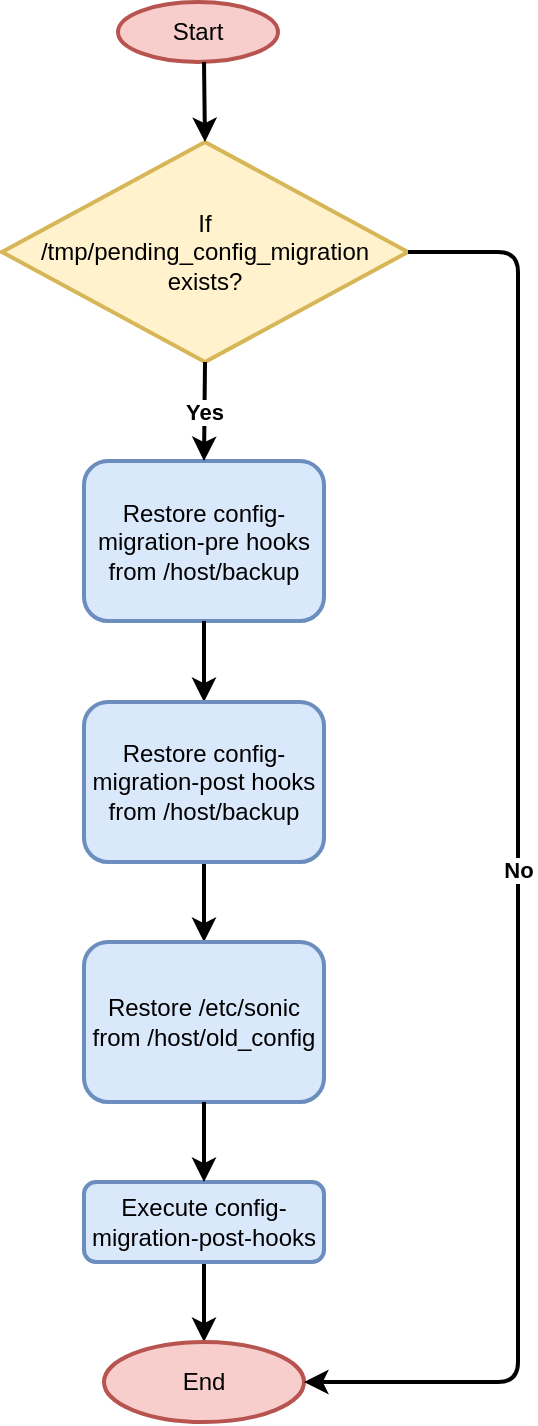 <mxfile pages="1" version="11.2.5" type="device"><diagram id="C5RBs43oDa-KdzZeNtuy" name="Page-1"><mxGraphModel dx="1086" dy="767" grid="1" gridSize="10" guides="1" tooltips="1" connect="1" arrows="1" fold="1" page="1" pageScale="1" pageWidth="827" pageHeight="1169" math="0" shadow="0"><root><mxCell id="WIyWlLk6GJQsqaUBKTNV-0"/><mxCell id="WIyWlLk6GJQsqaUBKTNV-1" parent="WIyWlLk6GJQsqaUBKTNV-0"/><mxCell id="sE5S9ygHBYrxhXhZ6KNF-0" value="Start" style="ellipse;whiteSpace=wrap;html=1;strokeWidth=2;fillColor=#f8cecc;strokeColor=#b85450;" parent="WIyWlLk6GJQsqaUBKTNV-1" vertex="1"><mxGeometry x="370" y="90" width="80" height="30" as="geometry"/></mxCell><mxCell id="sE5S9ygHBYrxhXhZ6KNF-13" value="Restore config-migration-pre&amp;nbsp;hooks from /host/backup" style="rounded=1;whiteSpace=wrap;html=1;fontSize=12;glass=0;strokeWidth=2;shadow=0;fillColor=#dae8fc;strokeColor=#6c8ebf;" parent="WIyWlLk6GJQsqaUBKTNV-1" vertex="1"><mxGeometry x="353" y="319.5" width="120" height="80" as="geometry"/></mxCell><mxCell id="sE5S9ygHBYrxhXhZ6KNF-16" value="" style="endArrow=classic;html=1;exitX=0.5;exitY=1;exitDx=0;exitDy=0;entryX=0.5;entryY=0;entryDx=0;entryDy=0;strokeWidth=2;" parent="WIyWlLk6GJQsqaUBKTNV-1" source="sE5S9ygHBYrxhXhZ6KNF-13" target="sE5S9ygHBYrxhXhZ6KNF-32" edge="1"><mxGeometry width="50" height="50" relative="1" as="geometry"><mxPoint x="427" y="400.5" as="sourcePoint"/><mxPoint x="417" y="410.5" as="targetPoint"/></mxGeometry></mxCell><mxCell id="sE5S9ygHBYrxhXhZ6KNF-17" value="" style="endArrow=classic;html=1;entryX=0.5;entryY=0;entryDx=0;entryDy=0;exitX=0.5;exitY=1;exitDx=0;exitDy=0;strokeWidth=2;" parent="WIyWlLk6GJQsqaUBKTNV-1" source="sE5S9ygHBYrxhXhZ6KNF-29" target="sE5S9ygHBYrxhXhZ6KNF-24" edge="1"><mxGeometry width="50" height="50" relative="1" as="geometry"><mxPoint x="417" y="660.5" as="sourcePoint"/><mxPoint x="417" y="690.5" as="targetPoint"/></mxGeometry></mxCell><mxCell id="sE5S9ygHBYrxhXhZ6KNF-24" value="End" style="ellipse;whiteSpace=wrap;html=1;strokeWidth=2;fillColor=#f8cecc;strokeColor=#b85450;" parent="WIyWlLk6GJQsqaUBKTNV-1" vertex="1"><mxGeometry x="363" y="760" width="100" height="40" as="geometry"/></mxCell><mxCell id="sE5S9ygHBYrxhXhZ6KNF-29" value="Execute config-migration-post-hooks" style="rounded=1;whiteSpace=wrap;html=1;fontSize=12;glass=0;strokeWidth=2;shadow=0;fillColor=#dae8fc;strokeColor=#6c8ebf;" parent="WIyWlLk6GJQsqaUBKTNV-1" vertex="1"><mxGeometry x="353" y="680" width="120" height="40" as="geometry"/></mxCell><mxCell id="sE5S9ygHBYrxhXhZ6KNF-30" value="" style="endArrow=classic;html=1;exitX=0.5;exitY=1;exitDx=0;exitDy=0;strokeWidth=2;entryX=0.5;entryY=0;entryDx=0;entryDy=0;" parent="WIyWlLk6GJQsqaUBKTNV-1" source="sE5S9ygHBYrxhXhZ6KNF-32" target="l1DdAB8OeLSI3X4SDVdC-0" edge="1"><mxGeometry width="50" height="50" relative="1" as="geometry"><mxPoint x="417" y="490.5" as="sourcePoint"/><mxPoint x="413" y="580" as="targetPoint"/></mxGeometry></mxCell><mxCell id="sE5S9ygHBYrxhXhZ6KNF-32" value="Restore config-migration-post hooks from /host/backup" style="rounded=1;whiteSpace=wrap;html=1;fontSize=12;glass=0;strokeWidth=2;shadow=0;fillColor=#dae8fc;strokeColor=#6c8ebf;" parent="WIyWlLk6GJQsqaUBKTNV-1" vertex="1"><mxGeometry x="353" y="440" width="120" height="80" as="geometry"/></mxCell><mxCell id="-7FG54RYO-etYW2oItKf-1" value="&lt;font style=&quot;font-size: 12px&quot;&gt;If &lt;br&gt;/tmp/pending_config_migration exists?&lt;/font&gt;" style="rhombus;whiteSpace=wrap;html=1;strokeWidth=2;fillColor=#fff2cc;strokeColor=#d6b656;" parent="WIyWlLk6GJQsqaUBKTNV-1" vertex="1"><mxGeometry x="312" y="160" width="203" height="110" as="geometry"/></mxCell><mxCell id="-7FG54RYO-etYW2oItKf-2" value="" style="endArrow=classic;html=1;strokeWidth=2;entryX=0.5;entryY=0;entryDx=0;entryDy=0;" parent="WIyWlLk6GJQsqaUBKTNV-1" target="-7FG54RYO-etYW2oItKf-1" edge="1"><mxGeometry width="50" height="50" relative="1" as="geometry"><mxPoint x="413" y="120" as="sourcePoint"/><mxPoint x="410" y="770" as="targetPoint"/></mxGeometry></mxCell><mxCell id="-7FG54RYO-etYW2oItKf-4" value="&lt;b&gt;No&lt;/b&gt;" style="edgeStyle=segmentEdgeStyle;endArrow=classic;html=1;strokeWidth=2;exitX=1;exitY=0.5;exitDx=0;exitDy=0;entryX=1;entryY=0.5;entryDx=0;entryDy=0;" parent="WIyWlLk6GJQsqaUBKTNV-1" source="-7FG54RYO-etYW2oItKf-1" target="sE5S9ygHBYrxhXhZ6KNF-24" edge="1"><mxGeometry width="50" height="50" relative="1" as="geometry"><mxPoint x="610" y="230" as="sourcePoint"/><mxPoint x="600" y="750" as="targetPoint"/><Array as="points"><mxPoint x="570" y="215"/><mxPoint x="570" y="780"/></Array></mxGeometry></mxCell><mxCell id="qfloYPBJ4gYuEeMcI6j2-0" value="&lt;b&gt;Yes&lt;/b&gt;" style="endArrow=classic;html=1;exitX=0.5;exitY=1;exitDx=0;exitDy=0;entryX=0.5;entryY=0;entryDx=0;entryDy=0;strokeWidth=2;" parent="WIyWlLk6GJQsqaUBKTNV-1" source="-7FG54RYO-etYW2oItKf-1" target="sE5S9ygHBYrxhXhZ6KNF-13" edge="1"><mxGeometry width="50" height="50" relative="1" as="geometry"><mxPoint x="449.5" y="279" as="sourcePoint"/><mxPoint x="449.5" y="319.5" as="targetPoint"/></mxGeometry></mxCell><mxCell id="l1DdAB8OeLSI3X4SDVdC-0" value="Restore /etc/sonic from /host/old_config" style="rounded=1;whiteSpace=wrap;html=1;fontSize=12;glass=0;strokeWidth=2;shadow=0;fillColor=#dae8fc;strokeColor=#6c8ebf;" vertex="1" parent="WIyWlLk6GJQsqaUBKTNV-1"><mxGeometry x="353" y="560" width="120" height="80" as="geometry"/></mxCell><mxCell id="l1DdAB8OeLSI3X4SDVdC-1" value="" style="endArrow=classic;html=1;exitX=0.5;exitY=1;exitDx=0;exitDy=0;strokeWidth=2;entryX=0.5;entryY=0;entryDx=0;entryDy=0;" edge="1" parent="WIyWlLk6GJQsqaUBKTNV-1" source="l1DdAB8OeLSI3X4SDVdC-0" target="sE5S9ygHBYrxhXhZ6KNF-29"><mxGeometry width="50" height="50" relative="1" as="geometry"><mxPoint x="423" y="530" as="sourcePoint"/><mxPoint x="423" y="594" as="targetPoint"/></mxGeometry></mxCell></root></mxGraphModel></diagram></mxfile>